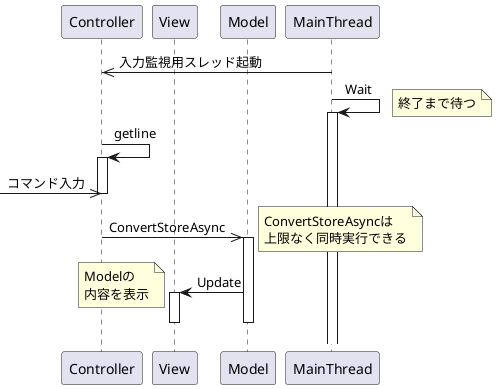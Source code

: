@startuml
participant Controller
participant View
participant Model
participant MainThread

MainThread ->> Controller : 入力監視用スレッド起動
MainThread -> MainThread : Wait
note right : 終了まで待つ
activate MainThread

Controller -> Controller : getline
activate Controller

[->> Controller : コマンド入力
deactivate Controller

Controller ->> Model:ConvertStoreAsync
activate Model

note right 
ConvertStoreAsyncは
上限なく同時実行できる
end note

Model->View : Update
activate View

note left 
Modelの
内容を表示
end note

deactivate View
deactivate Model

@enduml
